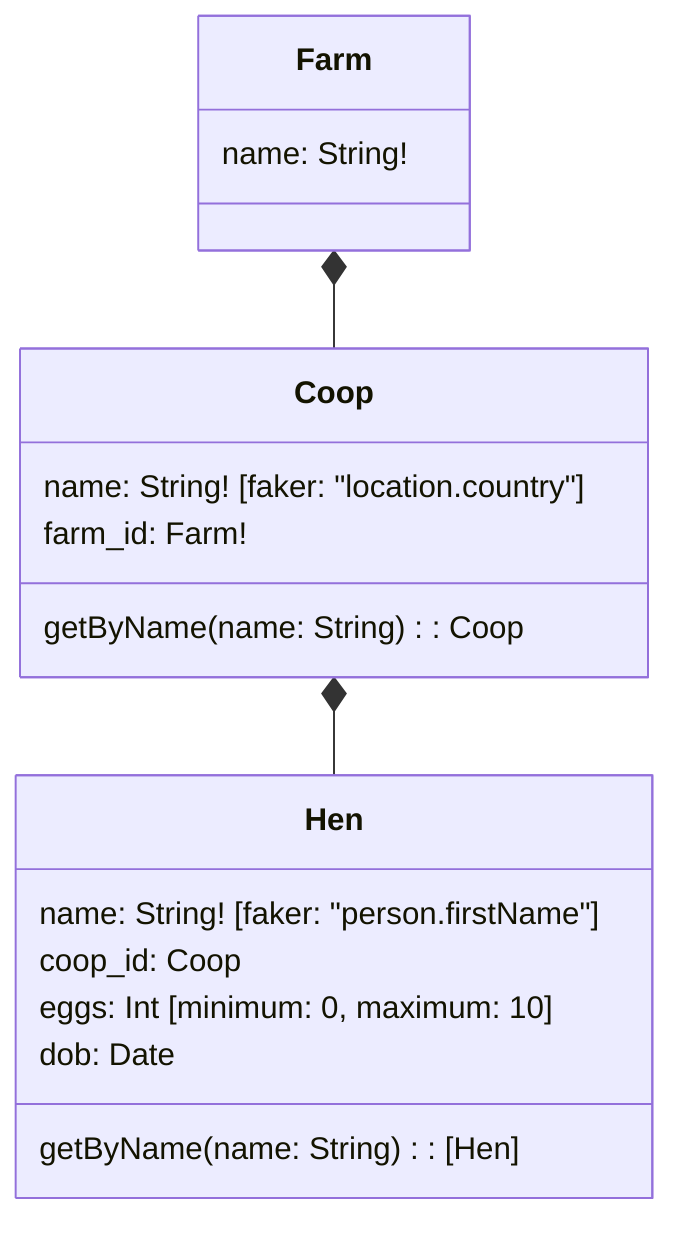 classDiagram

    Farm *-- Coop
    class Farm {
        name: String!
    }


    Coop *-- Hen
    class Coop {
        name: String! [faker: "location.country"]
        farm_id: Farm!

        getByName(name: String): Coop
    }

    class Hen {
        name: String! [faker: "person.firstName"]
        coop_id: Coop
        eggs: Int [minimum: 0, maximum: 10]
        dob: Date

        getByName(name: String): [Hen]
    }